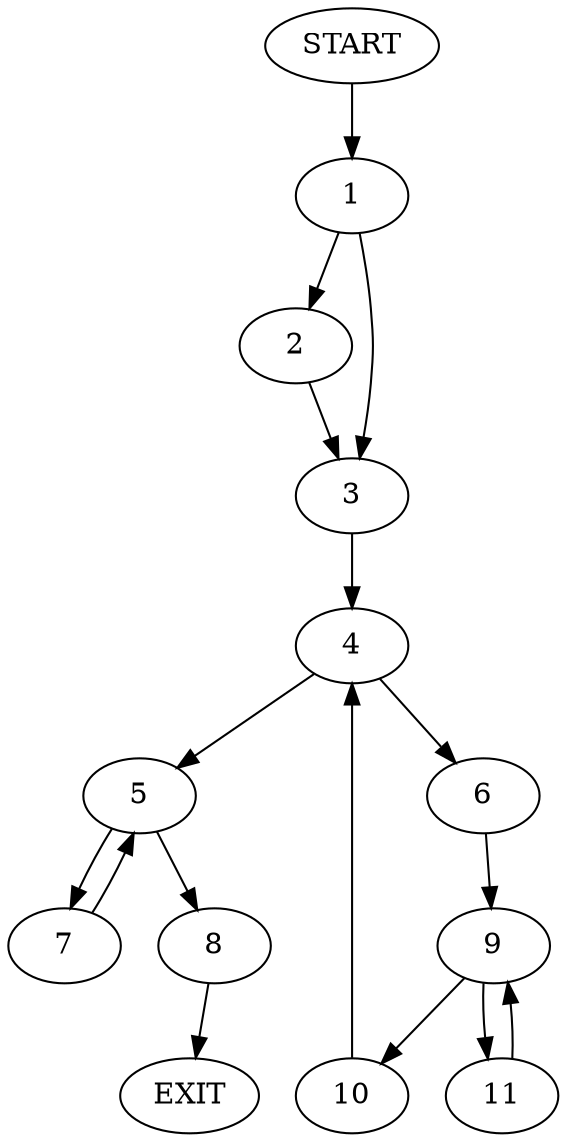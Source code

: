 digraph {
0 [label="START"]
12 [label="EXIT"]
0 -> 1
1 -> 2
1 -> 3
3 -> 4
2 -> 3
4 -> 5
4 -> 6
5 -> 7
5 -> 8
6 -> 9
9 -> 10
9 -> 11
10 -> 4
11 -> 9
7 -> 5
8 -> 12
}
